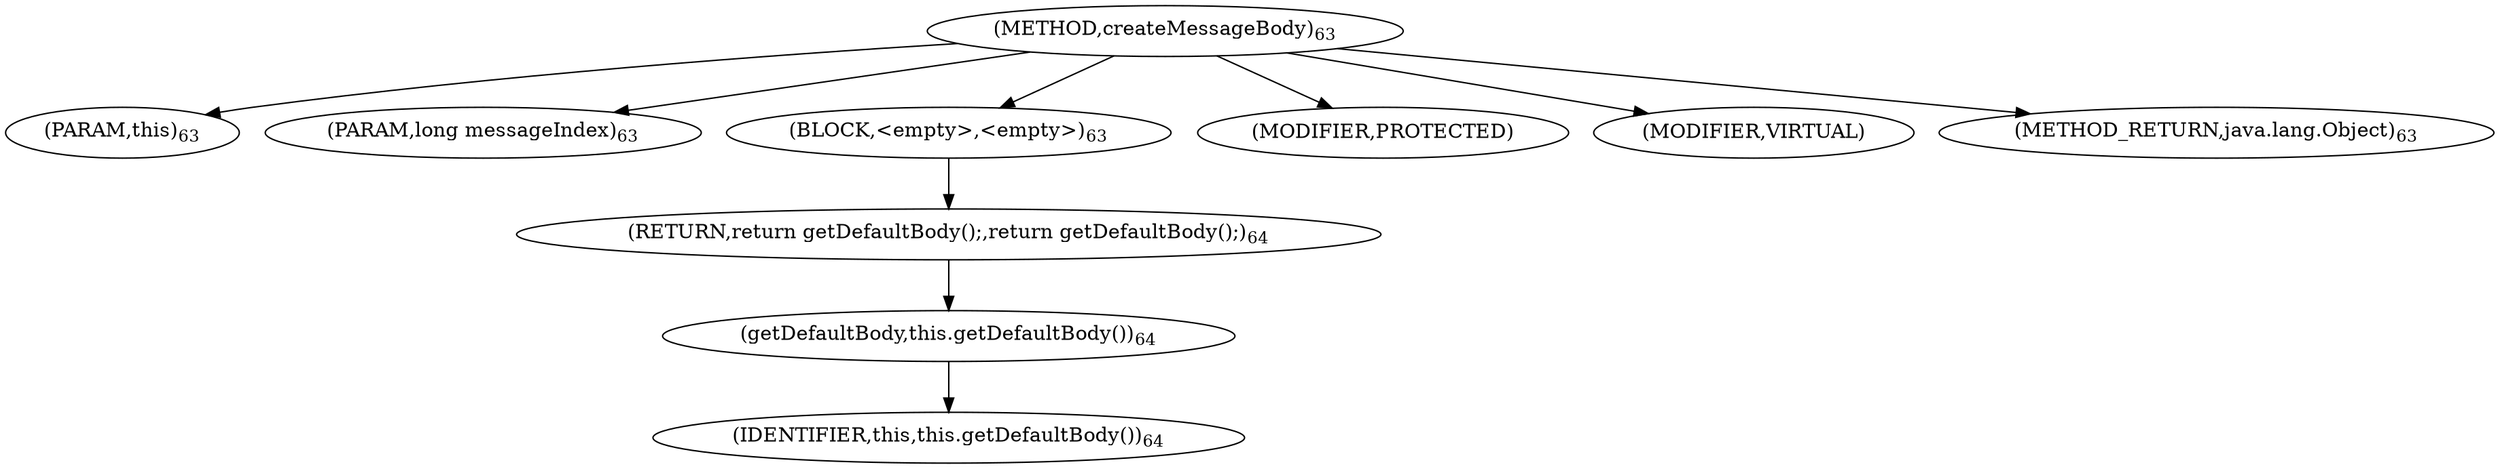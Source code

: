 digraph "createMessageBody" {  
"86" [label = <(METHOD,createMessageBody)<SUB>63</SUB>> ]
"10" [label = <(PARAM,this)<SUB>63</SUB>> ]
"87" [label = <(PARAM,long messageIndex)<SUB>63</SUB>> ]
"88" [label = <(BLOCK,&lt;empty&gt;,&lt;empty&gt;)<SUB>63</SUB>> ]
"89" [label = <(RETURN,return getDefaultBody();,return getDefaultBody();)<SUB>64</SUB>> ]
"90" [label = <(getDefaultBody,this.getDefaultBody())<SUB>64</SUB>> ]
"9" [label = <(IDENTIFIER,this,this.getDefaultBody())<SUB>64</SUB>> ]
"91" [label = <(MODIFIER,PROTECTED)> ]
"92" [label = <(MODIFIER,VIRTUAL)> ]
"93" [label = <(METHOD_RETURN,java.lang.Object)<SUB>63</SUB>> ]
  "86" -> "10" 
  "86" -> "87" 
  "86" -> "88" 
  "86" -> "91" 
  "86" -> "92" 
  "86" -> "93" 
  "88" -> "89" 
  "89" -> "90" 
  "90" -> "9" 
}
